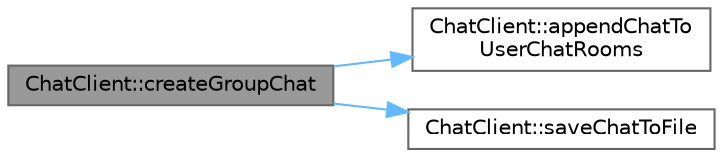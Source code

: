 digraph "ChatClient::createGroupChat"
{
 // LATEX_PDF_SIZE
  bgcolor="transparent";
  edge [fontname=Helvetica,fontsize=10,labelfontname=Helvetica,labelfontsize=10];
  node [fontname=Helvetica,fontsize=10,shape=box,height=0.2,width=0.4];
  rankdir="LR";
  Node1 [id="Node000001",label="ChatClient::createGroupChat",height=0.2,width=0.4,color="gray40", fillcolor="grey60", style="filled", fontcolor="black",tooltip="Creates a group chat."];
  Node1 -> Node2 [id="edge1_Node000001_Node000002",color="steelblue1",style="solid",tooltip=" "];
  Node2 [id="Node000002",label="ChatClient::appendChatTo\lUserChatRooms",height=0.2,width=0.4,color="grey40", fillcolor="white", style="filled",URL="$class_chat_client.html#a95bbdc3cf48fa27245598d9fcb6a4360",tooltip="Appends a chat to the user's chat rooms."];
  Node1 -> Node3 [id="edge2_Node000001_Node000003",color="steelblue1",style="solid",tooltip=" "];
  Node3 [id="Node000003",label="ChatClient::saveChatToFile",height=0.2,width=0.4,color="grey40", fillcolor="white", style="filled",URL="$class_chat_client.html#a422e2dd5e87c82956c54372a2dbbf7d2",tooltip="Saves a chat to a file."];
}
